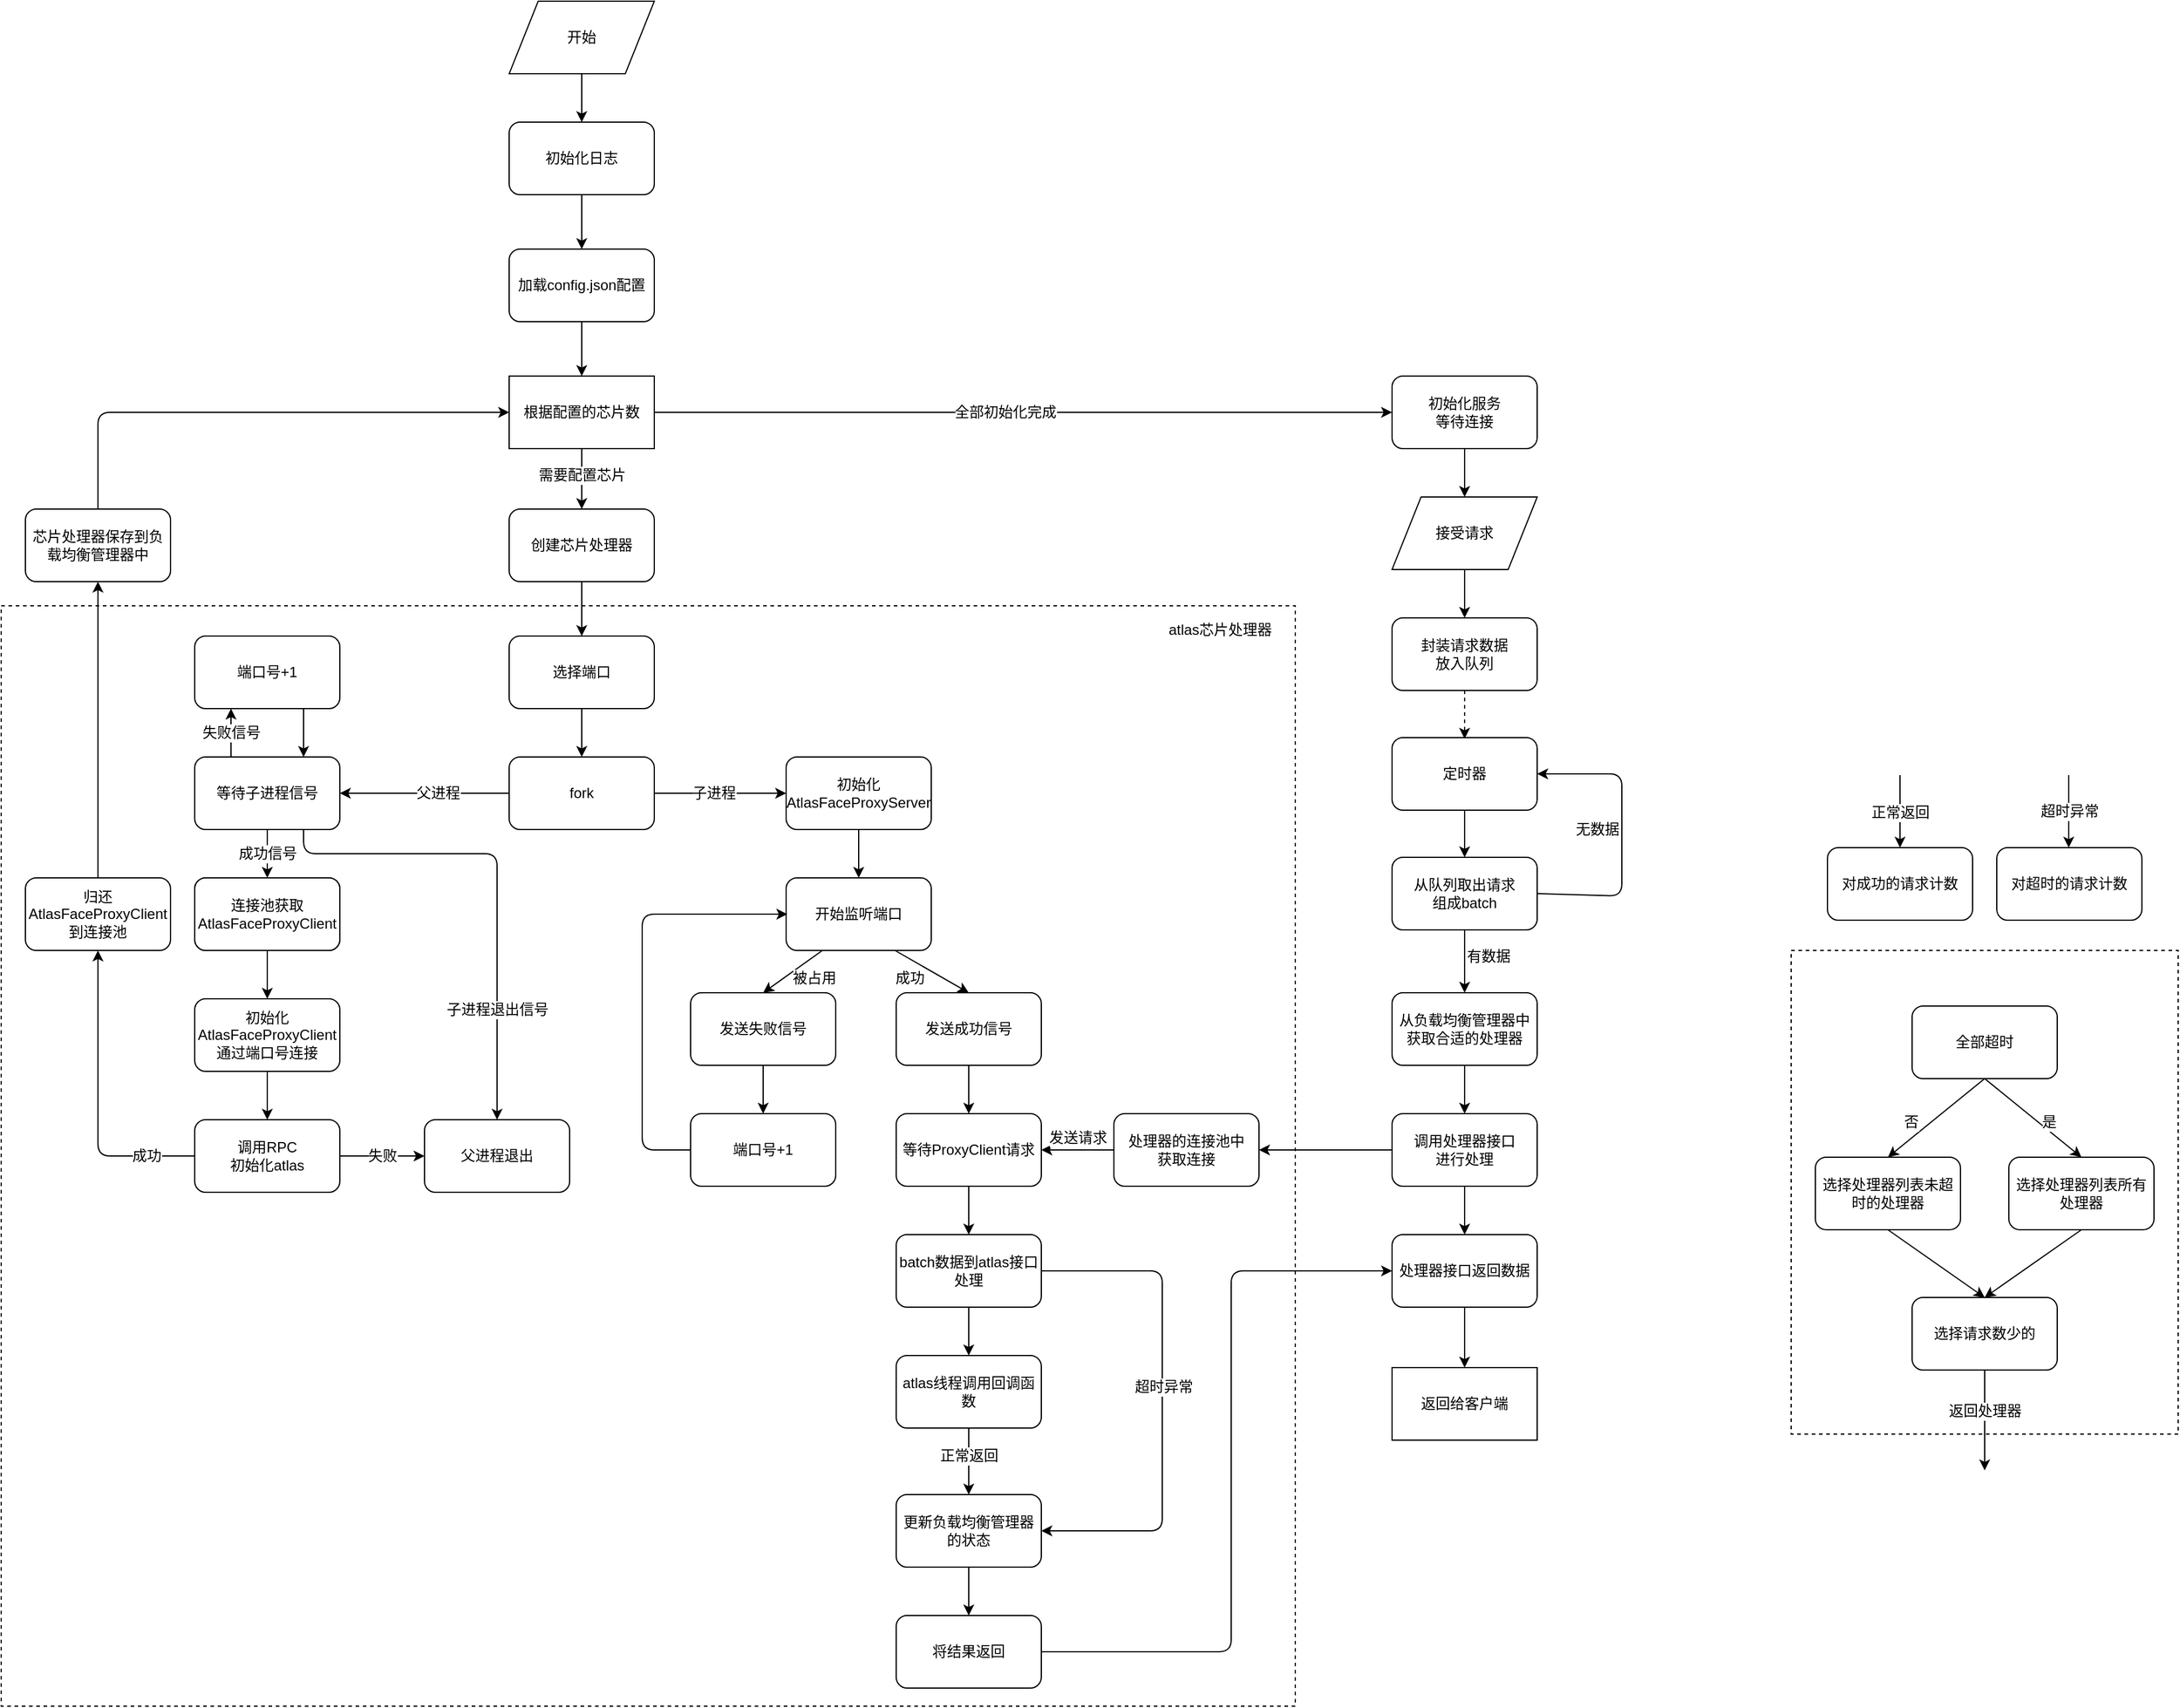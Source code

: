 <mxfile version="12.2.3" type="github" pages="1">
  <diagram id="QmE9LT3bl2_Xa9Ef4wVj" name="第 1 页">
    <mxGraphModel dx="1408" dy="3065" grid="1" gridSize="10" guides="1" tooltips="1" connect="1" arrows="1" fold="1" page="1" pageScale="1" pageWidth="1327" pageHeight="1169" math="0" shadow="0">
      <root>
        <mxCell id="0"/>
        <mxCell id="1" parent="0"/>
        <mxCell id="e0Hb0du3VfullZevtZFt-136" value="" style="rounded=0;whiteSpace=wrap;html=1;dashed=1;" vertex="1" parent="1">
          <mxGeometry x="50" y="-1800" width="1070" height="910" as="geometry"/>
        </mxCell>
        <mxCell id="e0Hb0du3VfullZevtZFt-53" value="" style="group" vertex="1" connectable="0" parent="1">
          <mxGeometry x="1530" y="-1495" width="320" height="410" as="geometry"/>
        </mxCell>
        <mxCell id="e0Hb0du3VfullZevtZFt-51" value="" style="rounded=0;whiteSpace=wrap;html=1;dashed=1;" vertex="1" parent="e0Hb0du3VfullZevtZFt-53">
          <mxGeometry y="-20" width="320" height="400" as="geometry"/>
        </mxCell>
        <mxCell id="e0Hb0du3VfullZevtZFt-26" value="选择请求数少的" style="rounded=1;whiteSpace=wrap;html=1;" vertex="1" parent="e0Hb0du3VfullZevtZFt-53">
          <mxGeometry x="100" y="267" width="120" height="60" as="geometry"/>
        </mxCell>
        <mxCell id="e0Hb0du3VfullZevtZFt-27" value="" style="endArrow=classic;html=1;entryX=0.5;entryY=0;entryDx=0;entryDy=0;exitX=0.5;exitY=1;exitDx=0;exitDy=0;" edge="1" parent="e0Hb0du3VfullZevtZFt-53" source="e0Hb0du3VfullZevtZFt-34" target="e0Hb0du3VfullZevtZFt-26">
          <mxGeometry width="50" height="50" relative="1" as="geometry">
            <mxPoint x="90" y="224.5" as="sourcePoint"/>
            <mxPoint x="90" y="244.5" as="targetPoint"/>
          </mxGeometry>
        </mxCell>
        <mxCell id="e0Hb0du3VfullZevtZFt-34" value="选择处理器列表未超时的处理器" style="rounded=1;whiteSpace=wrap;html=1;" vertex="1" parent="e0Hb0du3VfullZevtZFt-53">
          <mxGeometry x="20" y="151" width="120" height="60" as="geometry"/>
        </mxCell>
        <mxCell id="e0Hb0du3VfullZevtZFt-35" value="" style="endArrow=classic;html=1;entryX=0.5;entryY=0;entryDx=0;entryDy=0;exitX=0.5;exitY=1;exitDx=0;exitDy=0;" edge="1" parent="e0Hb0du3VfullZevtZFt-53" source="e0Hb0du3VfullZevtZFt-42" target="e0Hb0du3VfullZevtZFt-34">
          <mxGeometry width="50" height="50" relative="1" as="geometry">
            <mxPoint x="160" y="95" as="sourcePoint"/>
            <mxPoint x="160" y="77" as="targetPoint"/>
          </mxGeometry>
        </mxCell>
        <mxCell id="e0Hb0du3VfullZevtZFt-37" value="否" style="text;html=1;resizable=0;points=[];align=center;verticalAlign=middle;labelBackgroundColor=#ffffff;" vertex="1" connectable="0" parent="e0Hb0du3VfullZevtZFt-35">
          <mxGeometry x="0.488" y="4" relative="1" as="geometry">
            <mxPoint x="-4" y="-15.5" as="offset"/>
          </mxGeometry>
        </mxCell>
        <mxCell id="e0Hb0du3VfullZevtZFt-40" value="&lt;span style=&quot;white-space: normal&quot;&gt;选择处理器列表所有处理器&lt;/span&gt;" style="rounded=1;whiteSpace=wrap;html=1;" vertex="1" parent="e0Hb0du3VfullZevtZFt-53">
          <mxGeometry x="180" y="151" width="120" height="60" as="geometry"/>
        </mxCell>
        <mxCell id="e0Hb0du3VfullZevtZFt-41" value="" style="endArrow=classic;html=1;exitX=0.5;exitY=1;exitDx=0;exitDy=0;entryX=0.5;entryY=0;entryDx=0;entryDy=0;" edge="1" parent="e0Hb0du3VfullZevtZFt-53" source="e0Hb0du3VfullZevtZFt-40" target="e0Hb0du3VfullZevtZFt-26">
          <mxGeometry width="50" height="50" relative="1" as="geometry">
            <mxPoint x="240" y="297" as="sourcePoint"/>
            <mxPoint x="230" y="247" as="targetPoint"/>
          </mxGeometry>
        </mxCell>
        <mxCell id="e0Hb0du3VfullZevtZFt-42" value="&lt;span style=&quot;white-space: normal&quot;&gt;全部超时&lt;/span&gt;" style="rounded=1;whiteSpace=wrap;html=1;" vertex="1" parent="e0Hb0du3VfullZevtZFt-53">
          <mxGeometry x="100" y="26" width="120" height="60" as="geometry"/>
        </mxCell>
        <mxCell id="e0Hb0du3VfullZevtZFt-38" value="" style="endArrow=classic;html=1;exitX=0.5;exitY=1;exitDx=0;exitDy=0;entryX=0.5;entryY=0;entryDx=0;entryDy=0;" edge="1" parent="e0Hb0du3VfullZevtZFt-53" source="e0Hb0du3VfullZevtZFt-42" target="e0Hb0du3VfullZevtZFt-40">
          <mxGeometry width="50" height="50" relative="1" as="geometry">
            <mxPoint x="160" y="95" as="sourcePoint"/>
            <mxPoint x="230" y="137" as="targetPoint"/>
          </mxGeometry>
        </mxCell>
        <mxCell id="e0Hb0du3VfullZevtZFt-39" value="是" style="text;html=1;resizable=0;points=[];align=center;verticalAlign=middle;labelBackgroundColor=#ffffff;" vertex="1" connectable="0" parent="e0Hb0du3VfullZevtZFt-38">
          <mxGeometry x="0.37" y="3" relative="1" as="geometry">
            <mxPoint x="-3.5" y="-6" as="offset"/>
          </mxGeometry>
        </mxCell>
        <mxCell id="e0Hb0du3VfullZevtZFt-43" value="" style="endArrow=classic;html=1;exitX=0.5;exitY=1;exitDx=0;exitDy=0;" edge="1" parent="e0Hb0du3VfullZevtZFt-53" source="e0Hb0du3VfullZevtZFt-26">
          <mxGeometry width="50" height="50" relative="1" as="geometry">
            <mxPoint x="160" y="407" as="sourcePoint"/>
            <mxPoint x="160" y="410" as="targetPoint"/>
          </mxGeometry>
        </mxCell>
        <mxCell id="e0Hb0du3VfullZevtZFt-44" value="返回处理器" style="text;html=1;resizable=0;points=[];align=center;verticalAlign=middle;labelBackgroundColor=#ffffff;" vertex="1" connectable="0" parent="e0Hb0du3VfullZevtZFt-43">
          <mxGeometry x="-0.4" y="-1" relative="1" as="geometry">
            <mxPoint x="1" y="9" as="offset"/>
          </mxGeometry>
        </mxCell>
        <mxCell id="e0Hb0du3VfullZevtZFt-54" value="" style="group" vertex="1" connectable="0" parent="1">
          <mxGeometry x="1560" y="-1660" width="260" height="120" as="geometry"/>
        </mxCell>
        <mxCell id="e0Hb0du3VfullZevtZFt-16" value="对成功的请求计数" style="rounded=1;whiteSpace=wrap;html=1;" vertex="1" parent="e0Hb0du3VfullZevtZFt-54">
          <mxGeometry y="60" width="120" height="60" as="geometry"/>
        </mxCell>
        <mxCell id="e0Hb0du3VfullZevtZFt-21" value="" style="endArrow=classic;html=1;entryX=0.5;entryY=0;entryDx=0;entryDy=0;" edge="1" parent="e0Hb0du3VfullZevtZFt-54" target="e0Hb0du3VfullZevtZFt-16">
          <mxGeometry width="50" height="50" relative="1" as="geometry">
            <mxPoint x="60" as="sourcePoint"/>
            <mxPoint x="50" y="-90" as="targetPoint"/>
          </mxGeometry>
        </mxCell>
        <mxCell id="e0Hb0du3VfullZevtZFt-22" value="正常返回" style="text;html=1;resizable=0;points=[];align=center;verticalAlign=middle;labelBackgroundColor=#ffffff;" vertex="1" connectable="0" parent="e0Hb0du3VfullZevtZFt-21">
          <mxGeometry x="0.38" relative="1" as="geometry">
            <mxPoint y="-11" as="offset"/>
          </mxGeometry>
        </mxCell>
        <mxCell id="e0Hb0du3VfullZevtZFt-23" value="" style="endArrow=classic;html=1;" edge="1" parent="e0Hb0du3VfullZevtZFt-54">
          <mxGeometry width="50" height="50" relative="1" as="geometry">
            <mxPoint x="199.5" as="sourcePoint"/>
            <mxPoint x="199.5" y="60" as="targetPoint"/>
          </mxGeometry>
        </mxCell>
        <mxCell id="e0Hb0du3VfullZevtZFt-24" value="超时异常" style="text;html=1;resizable=0;points=[];align=center;verticalAlign=middle;labelBackgroundColor=#ffffff;" vertex="1" connectable="0" parent="e0Hb0du3VfullZevtZFt-23">
          <mxGeometry x="-0.333" relative="1" as="geometry">
            <mxPoint y="10" as="offset"/>
          </mxGeometry>
        </mxCell>
        <mxCell id="e0Hb0du3VfullZevtZFt-25" value="对超时的请求计数" style="rounded=1;whiteSpace=wrap;html=1;" vertex="1" parent="e0Hb0du3VfullZevtZFt-54">
          <mxGeometry x="140" y="60" width="120" height="60" as="geometry"/>
        </mxCell>
        <mxCell id="e0Hb0du3VfullZevtZFt-56" value="根据配置的芯片数" style="rounded=0;whiteSpace=wrap;html=1;" vertex="1" parent="1">
          <mxGeometry x="470" y="-1990" width="120" height="60" as="geometry"/>
        </mxCell>
        <mxCell id="e0Hb0du3VfullZevtZFt-57" value="&lt;span style=&quot;white-space: normal&quot;&gt;fork&lt;/span&gt;" style="rounded=1;whiteSpace=wrap;html=1;" vertex="1" parent="1">
          <mxGeometry x="470" y="-1675" width="120" height="60" as="geometry"/>
        </mxCell>
        <mxCell id="e0Hb0du3VfullZevtZFt-58" value="" style="endArrow=classic;html=1;entryX=0.5;entryY=0;entryDx=0;entryDy=0;exitX=0.5;exitY=1;exitDx=0;exitDy=0;" edge="1" parent="1" source="e0Hb0du3VfullZevtZFt-63" target="e0Hb0du3VfullZevtZFt-57">
          <mxGeometry width="50" height="50" relative="1" as="geometry">
            <mxPoint x="530" y="-1725" as="sourcePoint"/>
            <mxPoint x="560" y="-1565" as="targetPoint"/>
          </mxGeometry>
        </mxCell>
        <mxCell id="e0Hb0du3VfullZevtZFt-60" value="&lt;span style=&quot;white-space: normal&quot;&gt;初始化&lt;/span&gt;&lt;br style=&quot;white-space: normal&quot;&gt;&lt;span style=&quot;white-space: normal&quot;&gt;AtlasFaceProxyServer&lt;/span&gt;" style="rounded=1;whiteSpace=wrap;html=1;" vertex="1" parent="1">
          <mxGeometry x="699" y="-1675" width="120" height="60" as="geometry"/>
        </mxCell>
        <mxCell id="e0Hb0du3VfullZevtZFt-62" value="" style="endArrow=classic;html=1;exitX=1;exitY=0.5;exitDx=0;exitDy=0;entryX=0;entryY=0.5;entryDx=0;entryDy=0;" edge="1" parent="1" source="e0Hb0du3VfullZevtZFt-57" target="e0Hb0du3VfullZevtZFt-60">
          <mxGeometry width="50" height="50" relative="1" as="geometry">
            <mxPoint x="610" y="-1535" as="sourcePoint"/>
            <mxPoint x="530" y="-1575" as="targetPoint"/>
          </mxGeometry>
        </mxCell>
        <mxCell id="e0Hb0du3VfullZevtZFt-87" value="子进程" style="text;html=1;resizable=0;points=[];align=center;verticalAlign=middle;labelBackgroundColor=#ffffff;" vertex="1" connectable="0" parent="e0Hb0du3VfullZevtZFt-62">
          <mxGeometry x="0.15" y="-1" relative="1" as="geometry">
            <mxPoint x="-14" y="-1" as="offset"/>
          </mxGeometry>
        </mxCell>
        <mxCell id="e0Hb0du3VfullZevtZFt-63" value="选择端口" style="rounded=1;whiteSpace=wrap;html=1;" vertex="1" parent="1">
          <mxGeometry x="470" y="-1775" width="120" height="60" as="geometry"/>
        </mxCell>
        <mxCell id="e0Hb0du3VfullZevtZFt-66" value="开始监听端口" style="rounded=1;whiteSpace=wrap;html=1;" vertex="1" parent="1">
          <mxGeometry x="699" y="-1575" width="120" height="60" as="geometry"/>
        </mxCell>
        <mxCell id="e0Hb0du3VfullZevtZFt-67" value="" style="endArrow=classic;html=1;exitX=0.5;exitY=1;exitDx=0;exitDy=0;entryX=0.5;entryY=0;entryDx=0;entryDy=0;" edge="1" parent="1" source="e0Hb0du3VfullZevtZFt-60" target="e0Hb0du3VfullZevtZFt-66">
          <mxGeometry width="50" height="50" relative="1" as="geometry">
            <mxPoint x="876" y="-1565" as="sourcePoint"/>
            <mxPoint x="926" y="-1615" as="targetPoint"/>
          </mxGeometry>
        </mxCell>
        <mxCell id="e0Hb0du3VfullZevtZFt-68" value="发送成功信号" style="rounded=1;whiteSpace=wrap;html=1;" vertex="1" parent="1">
          <mxGeometry x="790" y="-1480" width="120" height="60" as="geometry"/>
        </mxCell>
        <mxCell id="e0Hb0du3VfullZevtZFt-69" value="发送失败信号&lt;br&gt;" style="rounded=1;whiteSpace=wrap;html=1;" vertex="1" parent="1">
          <mxGeometry x="620" y="-1480" width="120" height="60" as="geometry"/>
        </mxCell>
        <mxCell id="e0Hb0du3VfullZevtZFt-72" value="" style="endArrow=classic;html=1;exitX=0.25;exitY=1;exitDx=0;exitDy=0;entryX=0.5;entryY=0;entryDx=0;entryDy=0;" edge="1" parent="1" source="e0Hb0du3VfullZevtZFt-66" target="e0Hb0du3VfullZevtZFt-69">
          <mxGeometry width="50" height="50" relative="1" as="geometry">
            <mxPoint x="856" y="-1485" as="sourcePoint"/>
            <mxPoint x="906" y="-1535" as="targetPoint"/>
          </mxGeometry>
        </mxCell>
        <mxCell id="e0Hb0du3VfullZevtZFt-116" value="被占用" style="text;html=1;resizable=0;points=[];align=center;verticalAlign=middle;labelBackgroundColor=#ffffff;" vertex="1" connectable="0" parent="e0Hb0du3VfullZevtZFt-72">
          <mxGeometry x="-0.44" y="1" relative="1" as="geometry">
            <mxPoint x="6" y="12" as="offset"/>
          </mxGeometry>
        </mxCell>
        <mxCell id="e0Hb0du3VfullZevtZFt-77" value="" style="endArrow=classic;html=1;exitX=0.5;exitY=1;exitDx=0;exitDy=0;entryX=0.5;entryY=0;entryDx=0;entryDy=0;" edge="1" parent="1" source="e0Hb0du3VfullZevtZFt-56" target="e0Hb0du3VfullZevtZFt-140">
          <mxGeometry width="50" height="50" relative="1" as="geometry">
            <mxPoint x="637" y="-1860" as="sourcePoint"/>
            <mxPoint x="687" y="-1910" as="targetPoint"/>
          </mxGeometry>
        </mxCell>
        <mxCell id="e0Hb0du3VfullZevtZFt-101" value="需要配置芯片" style="text;html=1;resizable=0;points=[];align=center;verticalAlign=middle;labelBackgroundColor=#ffffff;" vertex="1" connectable="0" parent="e0Hb0du3VfullZevtZFt-77">
          <mxGeometry x="-0.375" y="1" relative="1" as="geometry">
            <mxPoint x="-1" y="6.5" as="offset"/>
          </mxGeometry>
        </mxCell>
        <mxCell id="e0Hb0du3VfullZevtZFt-78" value="开始" style="shape=parallelogram;perimeter=parallelogramPerimeter;whiteSpace=wrap;html=1;" vertex="1" parent="1">
          <mxGeometry x="470" y="-2300" width="120" height="60" as="geometry"/>
        </mxCell>
        <mxCell id="e0Hb0du3VfullZevtZFt-79" value="加载config.json配置" style="rounded=1;whiteSpace=wrap;html=1;" vertex="1" parent="1">
          <mxGeometry x="470" y="-2095" width="120" height="60" as="geometry"/>
        </mxCell>
        <mxCell id="e0Hb0du3VfullZevtZFt-80" value="初始化日志" style="rounded=1;whiteSpace=wrap;html=1;" vertex="1" parent="1">
          <mxGeometry x="470" y="-2200" width="120" height="60" as="geometry"/>
        </mxCell>
        <mxCell id="e0Hb0du3VfullZevtZFt-82" value="" style="endArrow=classic;html=1;exitX=0.5;exitY=1;exitDx=0;exitDy=0;entryX=0.5;entryY=0;entryDx=0;entryDy=0;" edge="1" parent="1" source="e0Hb0du3VfullZevtZFt-78" target="e0Hb0du3VfullZevtZFt-80">
          <mxGeometry width="50" height="50" relative="1" as="geometry">
            <mxPoint x="610" y="-2180" as="sourcePoint"/>
            <mxPoint x="660" y="-2230" as="targetPoint"/>
          </mxGeometry>
        </mxCell>
        <mxCell id="e0Hb0du3VfullZevtZFt-83" value="" style="endArrow=classic;html=1;exitX=0.5;exitY=1;exitDx=0;exitDy=0;entryX=0.5;entryY=0;entryDx=0;entryDy=0;" edge="1" parent="1" source="e0Hb0du3VfullZevtZFt-80" target="e0Hb0du3VfullZevtZFt-79">
          <mxGeometry width="50" height="50" relative="1" as="geometry">
            <mxPoint x="680" y="-2080" as="sourcePoint"/>
            <mxPoint x="530" y="-2090" as="targetPoint"/>
          </mxGeometry>
        </mxCell>
        <mxCell id="e0Hb0du3VfullZevtZFt-84" value="" style="endArrow=classic;html=1;exitX=0.5;exitY=1;exitDx=0;exitDy=0;entryX=0.5;entryY=0;entryDx=0;entryDy=0;" edge="1" parent="1" source="e0Hb0du3VfullZevtZFt-79" target="e0Hb0du3VfullZevtZFt-56">
          <mxGeometry width="50" height="50" relative="1" as="geometry">
            <mxPoint x="600" y="-1970" as="sourcePoint"/>
            <mxPoint x="660" y="-2010" as="targetPoint"/>
          </mxGeometry>
        </mxCell>
        <mxCell id="e0Hb0du3VfullZevtZFt-88" value="等待子进程信号" style="rounded=1;whiteSpace=wrap;html=1;" vertex="1" parent="1">
          <mxGeometry x="210" y="-1675" width="120" height="60" as="geometry"/>
        </mxCell>
        <mxCell id="e0Hb0du3VfullZevtZFt-89" value="" style="endArrow=classic;html=1;exitX=0;exitY=0.5;exitDx=0;exitDy=0;entryX=1;entryY=0.5;entryDx=0;entryDy=0;" edge="1" parent="1" source="e0Hb0du3VfullZevtZFt-57" target="e0Hb0du3VfullZevtZFt-88">
          <mxGeometry width="50" height="50" relative="1" as="geometry">
            <mxPoint x="410" y="-1555" as="sourcePoint"/>
            <mxPoint x="460" y="-1605" as="targetPoint"/>
          </mxGeometry>
        </mxCell>
        <mxCell id="e0Hb0du3VfullZevtZFt-90" value="父进程" style="text;html=1;resizable=0;points=[];align=center;verticalAlign=middle;labelBackgroundColor=#ffffff;" vertex="1" connectable="0" parent="e0Hb0du3VfullZevtZFt-89">
          <mxGeometry x="-0.364" y="1" relative="1" as="geometry">
            <mxPoint x="-15" y="-1" as="offset"/>
          </mxGeometry>
        </mxCell>
        <mxCell id="e0Hb0du3VfullZevtZFt-91" value="" style="endArrow=classic;html=1;exitX=0.5;exitY=1;exitDx=0;exitDy=0;entryX=0.5;entryY=0;entryDx=0;entryDy=0;" edge="1" parent="1" source="e0Hb0du3VfullZevtZFt-122" target="e0Hb0du3VfullZevtZFt-93">
          <mxGeometry width="50" height="50" relative="1" as="geometry">
            <mxPoint x="233" y="-1570" as="sourcePoint"/>
            <mxPoint x="210" y="-1565" as="targetPoint"/>
          </mxGeometry>
        </mxCell>
        <mxCell id="e0Hb0du3VfullZevtZFt-93" value="初始化&lt;br&gt;AtlasFaceProxyClient&lt;br&gt;通过端口号连接" style="rounded=1;whiteSpace=wrap;html=1;" vertex="1" parent="1">
          <mxGeometry x="210" y="-1475" width="120" height="60" as="geometry"/>
        </mxCell>
        <mxCell id="e0Hb0du3VfullZevtZFt-94" value="" style="endArrow=classic;html=1;exitX=0.5;exitY=1;exitDx=0;exitDy=0;entryX=0.5;entryY=0;entryDx=0;entryDy=0;" edge="1" parent="1" source="e0Hb0du3VfullZevtZFt-93" target="e0Hb0du3VfullZevtZFt-95">
          <mxGeometry width="50" height="50" relative="1" as="geometry">
            <mxPoint x="270" y="-1335" as="sourcePoint"/>
            <mxPoint x="270" y="-1375" as="targetPoint"/>
          </mxGeometry>
        </mxCell>
        <mxCell id="e0Hb0du3VfullZevtZFt-95" value="调用RPC&lt;br&gt;初始化atlas" style="rounded=1;whiteSpace=wrap;html=1;" vertex="1" parent="1">
          <mxGeometry x="210" y="-1375" width="120" height="60" as="geometry"/>
        </mxCell>
        <mxCell id="e0Hb0du3VfullZevtZFt-98" value="" style="endArrow=classic;html=1;exitX=0.5;exitY=0;exitDx=0;exitDy=0;entryX=0.5;entryY=1;entryDx=0;entryDy=0;" edge="1" parent="1" source="e0Hb0du3VfullZevtZFt-130" target="e0Hb0du3VfullZevtZFt-142">
          <mxGeometry width="50" height="50" relative="1" as="geometry">
            <mxPoint x="60" y="-1540" as="sourcePoint"/>
            <mxPoint x="120" y="-2020" as="targetPoint"/>
            <Array as="points"/>
          </mxGeometry>
        </mxCell>
        <mxCell id="e0Hb0du3VfullZevtZFt-102" value="" style="endArrow=classic;html=1;exitX=1;exitY=0.5;exitDx=0;exitDy=0;entryX=0;entryY=0.5;entryDx=0;entryDy=0;" edge="1" parent="1" source="e0Hb0du3VfullZevtZFt-56" target="e0Hb0du3VfullZevtZFt-133">
          <mxGeometry width="50" height="50" relative="1" as="geometry">
            <mxPoint x="660" y="-1940" as="sourcePoint"/>
            <mxPoint x="1060" y="-1960" as="targetPoint"/>
          </mxGeometry>
        </mxCell>
        <mxCell id="e0Hb0du3VfullZevtZFt-104" value="全部初始化完成" style="text;html=1;resizable=0;points=[];align=center;verticalAlign=middle;labelBackgroundColor=#ffffff;" vertex="1" connectable="0" parent="e0Hb0du3VfullZevtZFt-102">
          <mxGeometry x="-0.325" y="1" relative="1" as="geometry">
            <mxPoint x="84" y="1" as="offset"/>
          </mxGeometry>
        </mxCell>
        <mxCell id="e0Hb0du3VfullZevtZFt-106" value="端口号+1" style="rounded=1;whiteSpace=wrap;html=1;" vertex="1" parent="1">
          <mxGeometry x="210" y="-1775" width="120" height="60" as="geometry"/>
        </mxCell>
        <mxCell id="e0Hb0du3VfullZevtZFt-107" value="" style="endArrow=classic;html=1;exitX=0.25;exitY=0;exitDx=0;exitDy=0;entryX=0.25;entryY=1;entryDx=0;entryDy=0;" edge="1" parent="1" source="e0Hb0du3VfullZevtZFt-88" target="e0Hb0du3VfullZevtZFt-106">
          <mxGeometry width="50" height="50" relative="1" as="geometry">
            <mxPoint x="350" y="-1715" as="sourcePoint"/>
            <mxPoint x="400" y="-1765" as="targetPoint"/>
          </mxGeometry>
        </mxCell>
        <mxCell id="e0Hb0du3VfullZevtZFt-108" value="失败信号" style="text;html=1;resizable=0;points=[];align=center;verticalAlign=middle;labelBackgroundColor=#ffffff;" vertex="1" connectable="0" parent="e0Hb0du3VfullZevtZFt-107">
          <mxGeometry x="-0.34" relative="1" as="geometry">
            <mxPoint y="-7" as="offset"/>
          </mxGeometry>
        </mxCell>
        <mxCell id="e0Hb0du3VfullZevtZFt-110" value="" style="endArrow=classic;html=1;exitX=0.75;exitY=1;exitDx=0;exitDy=0;entryX=0.75;entryY=0;entryDx=0;entryDy=0;" edge="1" parent="1" source="e0Hb0du3VfullZevtZFt-106" target="e0Hb0du3VfullZevtZFt-88">
          <mxGeometry width="50" height="50" relative="1" as="geometry">
            <mxPoint x="360" y="-1675" as="sourcePoint"/>
            <mxPoint x="410" y="-1725" as="targetPoint"/>
          </mxGeometry>
        </mxCell>
        <mxCell id="e0Hb0du3VfullZevtZFt-111" value="" style="endArrow=classic;html=1;exitX=0.75;exitY=1;exitDx=0;exitDy=0;entryX=0.5;entryY=0;entryDx=0;entryDy=0;" edge="1" parent="1" source="e0Hb0du3VfullZevtZFt-88" target="e0Hb0du3VfullZevtZFt-113">
          <mxGeometry width="50" height="50" relative="1" as="geometry">
            <mxPoint x="310" y="-1595" as="sourcePoint"/>
            <mxPoint x="380" y="-1515" as="targetPoint"/>
            <Array as="points">
              <mxPoint x="300" y="-1595"/>
              <mxPoint x="460" y="-1595"/>
            </Array>
          </mxGeometry>
        </mxCell>
        <mxCell id="e0Hb0du3VfullZevtZFt-112" value="子进程退出信号" style="text;html=1;resizable=0;points=[];align=center;verticalAlign=middle;labelBackgroundColor=#ffffff;" vertex="1" connectable="0" parent="e0Hb0du3VfullZevtZFt-111">
          <mxGeometry x="0.378" y="1" relative="1" as="geometry">
            <mxPoint x="-1" y="33" as="offset"/>
          </mxGeometry>
        </mxCell>
        <mxCell id="e0Hb0du3VfullZevtZFt-113" value="父进程退出" style="rounded=1;whiteSpace=wrap;html=1;" vertex="1" parent="1">
          <mxGeometry x="400" y="-1375" width="120" height="60" as="geometry"/>
        </mxCell>
        <mxCell id="e0Hb0du3VfullZevtZFt-114" value="" style="endArrow=classic;html=1;exitX=1;exitY=0.5;exitDx=0;exitDy=0;entryX=0;entryY=0.5;entryDx=0;entryDy=0;" edge="1" parent="1" source="e0Hb0du3VfullZevtZFt-95" target="e0Hb0du3VfullZevtZFt-113">
          <mxGeometry width="50" height="50" relative="1" as="geometry">
            <mxPoint x="350" y="-1235" as="sourcePoint"/>
            <mxPoint x="400" y="-1285" as="targetPoint"/>
          </mxGeometry>
        </mxCell>
        <mxCell id="e0Hb0du3VfullZevtZFt-115" value="失败" style="text;html=1;resizable=0;points=[];align=center;verticalAlign=middle;labelBackgroundColor=#ffffff;" vertex="1" connectable="0" parent="e0Hb0du3VfullZevtZFt-114">
          <mxGeometry x="0.286" y="1" relative="1" as="geometry">
            <mxPoint x="-10" y="1" as="offset"/>
          </mxGeometry>
        </mxCell>
        <mxCell id="e0Hb0du3VfullZevtZFt-117" value="" style="endArrow=classic;html=1;exitX=0.5;exitY=1;exitDx=0;exitDy=0;entryX=0.5;entryY=0;entryDx=0;entryDy=0;" edge="1" parent="1" source="e0Hb0du3VfullZevtZFt-69" target="e0Hb0du3VfullZevtZFt-118">
          <mxGeometry width="50" height="50" relative="1" as="geometry">
            <mxPoint x="796" y="-1325" as="sourcePoint"/>
            <mxPoint x="826" y="-1365" as="targetPoint"/>
          </mxGeometry>
        </mxCell>
        <mxCell id="e0Hb0du3VfullZevtZFt-118" value="端口号+1" style="rounded=1;whiteSpace=wrap;html=1;" vertex="1" parent="1">
          <mxGeometry x="620" y="-1380" width="120" height="60" as="geometry"/>
        </mxCell>
        <mxCell id="e0Hb0du3VfullZevtZFt-121" value="" style="endArrow=classic;html=1;exitX=0;exitY=0.5;exitDx=0;exitDy=0;" edge="1" parent="1" source="e0Hb0du3VfullZevtZFt-118">
          <mxGeometry width="50" height="50" relative="1" as="geometry">
            <mxPoint x="946" y="-1305" as="sourcePoint"/>
            <mxPoint x="700" y="-1545" as="targetPoint"/>
            <Array as="points">
              <mxPoint x="580" y="-1350"/>
              <mxPoint x="580" y="-1545"/>
            </Array>
          </mxGeometry>
        </mxCell>
        <mxCell id="e0Hb0du3VfullZevtZFt-122" value="AtlasFaceProxyClient连接池&lt;br&gt;" style="rounded=1;whiteSpace=wrap;html=1;" vertex="1" parent="1">
          <mxGeometry x="210" y="-1575" width="120" height="60" as="geometry"/>
        </mxCell>
        <mxCell id="e0Hb0du3VfullZevtZFt-123" value="" style="endArrow=classic;html=1;exitX=0.5;exitY=1;exitDx=0;exitDy=0;entryX=0.5;entryY=0;entryDx=0;entryDy=0;" edge="1" parent="1" source="e0Hb0du3VfullZevtZFt-88" target="e0Hb0du3VfullZevtZFt-122">
          <mxGeometry width="50" height="50" relative="1" as="geometry">
            <mxPoint x="270" y="-1615" as="sourcePoint"/>
            <mxPoint x="270" y="-1475" as="targetPoint"/>
          </mxGeometry>
        </mxCell>
        <mxCell id="e0Hb0du3VfullZevtZFt-124" value="成功信号" style="text;html=1;resizable=0;points=[];align=center;verticalAlign=middle;labelBackgroundColor=#ffffff;" vertex="1" connectable="0" parent="e0Hb0du3VfullZevtZFt-123">
          <mxGeometry x="-0.461" y="-1" relative="1" as="geometry">
            <mxPoint x="1" y="9" as="offset"/>
          </mxGeometry>
        </mxCell>
        <mxCell id="e0Hb0du3VfullZevtZFt-126" value="连接池获取&lt;br&gt;AtlasFaceProxyClient" style="rounded=1;whiteSpace=wrap;html=1;" vertex="1" parent="1">
          <mxGeometry x="210" y="-1575" width="120" height="60" as="geometry"/>
        </mxCell>
        <mxCell id="e0Hb0du3VfullZevtZFt-130" value="归还AtlasFaceProxyClient到连接池" style="rounded=1;whiteSpace=wrap;html=1;" vertex="1" parent="1">
          <mxGeometry x="70" y="-1575" width="120" height="60" as="geometry"/>
        </mxCell>
        <mxCell id="e0Hb0du3VfullZevtZFt-131" value="" style="endArrow=classic;html=1;exitX=0;exitY=0.5;exitDx=0;exitDy=0;entryX=0.5;entryY=1;entryDx=0;entryDy=0;" edge="1" parent="1" source="e0Hb0du3VfullZevtZFt-95" target="e0Hb0du3VfullZevtZFt-130">
          <mxGeometry width="50" height="50" relative="1" as="geometry">
            <mxPoint x="210" y="-1345" as="sourcePoint"/>
            <mxPoint x="110" y="-1325" as="targetPoint"/>
            <Array as="points">
              <mxPoint x="130" y="-1345"/>
            </Array>
          </mxGeometry>
        </mxCell>
        <mxCell id="e0Hb0du3VfullZevtZFt-132" value="成功" style="text;html=1;resizable=0;points=[];align=center;verticalAlign=middle;labelBackgroundColor=#ffffff;" vertex="1" connectable="0" parent="e0Hb0du3VfullZevtZFt-131">
          <mxGeometry x="-0.561" y="-1" relative="1" as="geometry">
            <mxPoint x="15" y="1" as="offset"/>
          </mxGeometry>
        </mxCell>
        <mxCell id="e0Hb0du3VfullZevtZFt-133" value="初始化服务&lt;br&gt;等待连接" style="rounded=1;whiteSpace=wrap;html=1;" vertex="1" parent="1">
          <mxGeometry x="1200" y="-1990" width="120" height="60" as="geometry"/>
        </mxCell>
        <mxCell id="e0Hb0du3VfullZevtZFt-134" value="" style="endArrow=classic;html=1;exitX=0.5;exitY=1;exitDx=0;exitDy=0;entryX=0.5;entryY=0;entryDx=0;entryDy=0;" edge="1" parent="1" source="e0Hb0du3VfullZevtZFt-133" target="oY_ch-bbe2DbD_rM6Vxi-3">
          <mxGeometry width="50" height="50" relative="1" as="geometry">
            <mxPoint x="1340" y="-1850" as="sourcePoint"/>
            <mxPoint x="1390" y="-1900" as="targetPoint"/>
          </mxGeometry>
        </mxCell>
        <mxCell id="oY_ch-bbe2DbD_rM6Vxi-1" value="封装请求数据&lt;br&gt;放入队列" style="rounded=1;whiteSpace=wrap;html=1;" parent="1" vertex="1">
          <mxGeometry x="1200" y="-1790" width="120" height="60" as="geometry"/>
        </mxCell>
        <mxCell id="oY_ch-bbe2DbD_rM6Vxi-3" value="接受请求" style="shape=parallelogram;perimeter=parallelogramPerimeter;whiteSpace=wrap;html=1;" parent="1" vertex="1">
          <mxGeometry x="1200" y="-1890" width="120" height="60" as="geometry"/>
        </mxCell>
        <mxCell id="oY_ch-bbe2DbD_rM6Vxi-5" value="从队列取出请求&lt;br&gt;组成batch" style="rounded=1;whiteSpace=wrap;html=1;" parent="1" vertex="1">
          <mxGeometry x="1200" y="-1592" width="120" height="60" as="geometry"/>
        </mxCell>
        <mxCell id="oY_ch-bbe2DbD_rM6Vxi-9" value="" style="endArrow=classic;html=1;exitX=0.5;exitY=1;exitDx=0;exitDy=0;entryX=0.5;entryY=0;entryDx=0;entryDy=0;" parent="1" source="oY_ch-bbe2DbD_rM6Vxi-3" target="oY_ch-bbe2DbD_rM6Vxi-1" edge="1">
          <mxGeometry width="50" height="50" relative="1" as="geometry">
            <mxPoint x="1390" y="-1780" as="sourcePoint"/>
            <mxPoint x="1440" y="-1830" as="targetPoint"/>
          </mxGeometry>
        </mxCell>
        <mxCell id="oY_ch-bbe2DbD_rM6Vxi-10" value="" style="endArrow=classic;html=1;exitX=0.5;exitY=1;exitDx=0;exitDy=0;entryX=0.5;entryY=0;entryDx=0;entryDy=0;" parent="1" source="oY_ch-bbe2DbD_rM6Vxi-5" target="oY_ch-bbe2DbD_rM6Vxi-12" edge="1">
          <mxGeometry width="50" height="50" relative="1" as="geometry">
            <mxPoint x="1250" y="-1482" as="sourcePoint"/>
            <mxPoint x="1170" y="-1490" as="targetPoint"/>
          </mxGeometry>
        </mxCell>
        <mxCell id="oY_ch-bbe2DbD_rM6Vxi-12" value="从负载均衡管理器中获取合适的处理器" style="rounded=1;whiteSpace=wrap;html=1;" parent="1" vertex="1">
          <mxGeometry x="1200" y="-1480" width="120" height="60" as="geometry"/>
        </mxCell>
        <mxCell id="oY_ch-bbe2DbD_rM6Vxi-14" value="" style="endArrow=classic;html=1;exitX=0.5;exitY=1;exitDx=0;exitDy=0;entryX=0.5;entryY=0;entryDx=0;entryDy=0;" parent="1" source="oY_ch-bbe2DbD_rM6Vxi-12" target="e0Hb0du3VfullZevtZFt-152" edge="1">
          <mxGeometry width="50" height="50" relative="1" as="geometry">
            <mxPoint x="1460" y="-1358" as="sourcePoint"/>
            <mxPoint x="1510" y="-1408" as="targetPoint"/>
          </mxGeometry>
        </mxCell>
        <mxCell id="aE2p1h7sIhhoh9OwQIMp-2" value="有数据" style="text;html=1;strokeColor=none;fillColor=none;align=center;verticalAlign=middle;whiteSpace=wrap;rounded=0;" parent="1" vertex="1">
          <mxGeometry x="1260" y="-1520" width="40" height="20" as="geometry"/>
        </mxCell>
        <mxCell id="aE2p1h7sIhhoh9OwQIMp-3" value="" style="endArrow=classic;html=1;entryX=1;entryY=0.5;entryDx=0;entryDy=0;exitX=1;exitY=0.5;exitDx=0;exitDy=0;" parent="1" source="oY_ch-bbe2DbD_rM6Vxi-5" target="aE2p1h7sIhhoh9OwQIMp-5" edge="1">
          <mxGeometry width="50" height="50" relative="1" as="geometry">
            <mxPoint x="1440" y="-1470" as="sourcePoint"/>
            <mxPoint x="1970" y="-450" as="targetPoint"/>
            <Array as="points">
              <mxPoint x="1390" y="-1560"/>
              <mxPoint x="1390" y="-1661"/>
            </Array>
          </mxGeometry>
        </mxCell>
        <mxCell id="aE2p1h7sIhhoh9OwQIMp-4" value="无数据" style="text;html=1;strokeColor=none;fillColor=none;align=center;verticalAlign=middle;whiteSpace=wrap;rounded=0;" parent="1" vertex="1">
          <mxGeometry x="1350" y="-1625" width="40" height="20" as="geometry"/>
        </mxCell>
        <mxCell id="aE2p1h7sIhhoh9OwQIMp-5" value="定时器" style="rounded=1;whiteSpace=wrap;html=1;" parent="1" vertex="1">
          <mxGeometry x="1200" y="-1691" width="120" height="60" as="geometry"/>
        </mxCell>
        <mxCell id="aE2p1h7sIhhoh9OwQIMp-7" value="" style="endArrow=classic;html=1;exitX=0.5;exitY=1;exitDx=0;exitDy=0;entryX=0.5;entryY=0;entryDx=0;entryDy=0;" parent="1" source="aE2p1h7sIhhoh9OwQIMp-5" target="oY_ch-bbe2DbD_rM6Vxi-5" edge="1">
          <mxGeometry width="50" height="50" relative="1" as="geometry">
            <mxPoint x="1200" y="-1240" as="sourcePoint"/>
            <mxPoint x="1260" y="-1590" as="targetPoint"/>
          </mxGeometry>
        </mxCell>
        <mxCell id="aE2p1h7sIhhoh9OwQIMp-8" value="" style="endArrow=classic;html=1;exitX=0.5;exitY=1;exitDx=0;exitDy=0;dashed=1;" parent="1" source="oY_ch-bbe2DbD_rM6Vxi-1" edge="1">
          <mxGeometry width="50" height="50" relative="1" as="geometry">
            <mxPoint x="1200" y="-1240" as="sourcePoint"/>
            <mxPoint x="1260" y="-1690" as="targetPoint"/>
          </mxGeometry>
        </mxCell>
        <mxCell id="e0Hb0du3VfullZevtZFt-3" value="batch数据到atlas接口处理" style="rounded=1;whiteSpace=wrap;html=1;" vertex="1" parent="1">
          <mxGeometry x="790" y="-1280" width="120" height="60" as="geometry"/>
        </mxCell>
        <mxCell id="e0Hb0du3VfullZevtZFt-4" value="" style="endArrow=classic;html=1;exitX=0.5;exitY=1;exitDx=0;exitDy=0;entryX=0.5;entryY=0;entryDx=0;entryDy=0;" edge="1" parent="1" source="e0Hb0du3VfullZevtZFt-139" target="e0Hb0du3VfullZevtZFt-3">
          <mxGeometry width="50" height="50" relative="1" as="geometry">
            <mxPoint x="850" y="-1200" as="sourcePoint"/>
            <mxPoint x="1140" y="-1210" as="targetPoint"/>
          </mxGeometry>
        </mxCell>
        <mxCell id="e0Hb0du3VfullZevtZFt-5" value="atlas线程调用回调函数" style="rounded=1;whiteSpace=wrap;html=1;" vertex="1" parent="1">
          <mxGeometry x="790" y="-1180" width="120" height="60" as="geometry"/>
        </mxCell>
        <mxCell id="e0Hb0du3VfullZevtZFt-6" value="" style="endArrow=classic;html=1;exitX=0.5;exitY=1;exitDx=0;exitDy=0;entryX=0.5;entryY=0;entryDx=0;entryDy=0;" edge="1" parent="1" source="e0Hb0du3VfullZevtZFt-3" target="e0Hb0du3VfullZevtZFt-5">
          <mxGeometry width="50" height="50" relative="1" as="geometry">
            <mxPoint x="740" y="-1040" as="sourcePoint"/>
            <mxPoint x="790" y="-1090" as="targetPoint"/>
          </mxGeometry>
        </mxCell>
        <mxCell id="e0Hb0du3VfullZevtZFt-7" value="" style="endArrow=classic;html=1;exitX=0.5;exitY=1;exitDx=0;exitDy=0;entryX=0.5;entryY=0;entryDx=0;entryDy=0;" edge="1" parent="1" source="e0Hb0du3VfullZevtZFt-5" target="e0Hb0du3VfullZevtZFt-48">
          <mxGeometry width="50" height="50" relative="1" as="geometry">
            <mxPoint x="860" y="-1020" as="sourcePoint"/>
            <mxPoint x="850" y="-1070" as="targetPoint"/>
          </mxGeometry>
        </mxCell>
        <mxCell id="e0Hb0du3VfullZevtZFt-49" value="正常返回" style="text;html=1;resizable=0;points=[];align=center;verticalAlign=middle;labelBackgroundColor=#ffffff;" vertex="1" connectable="0" parent="e0Hb0du3VfullZevtZFt-7">
          <mxGeometry x="0.414" y="1" relative="1" as="geometry">
            <mxPoint x="-1" y="-16" as="offset"/>
          </mxGeometry>
        </mxCell>
        <mxCell id="e0Hb0du3VfullZevtZFt-8" value="将结果返回" style="rounded=1;whiteSpace=wrap;html=1;" vertex="1" parent="1">
          <mxGeometry x="790" y="-965" width="120" height="60" as="geometry"/>
        </mxCell>
        <mxCell id="e0Hb0du3VfullZevtZFt-12" value="" style="endArrow=classic;html=1;exitX=1;exitY=0.5;exitDx=0;exitDy=0;entryX=1;entryY=0.5;entryDx=0;entryDy=0;" edge="1" parent="1" source="e0Hb0du3VfullZevtZFt-3" target="e0Hb0du3VfullZevtZFt-48">
          <mxGeometry width="50" height="50" relative="1" as="geometry">
            <mxPoint x="1000" y="-1250" as="sourcePoint"/>
            <mxPoint x="1250" y="-1182" as="targetPoint"/>
            <Array as="points">
              <mxPoint x="1010" y="-1250"/>
              <mxPoint x="1010" y="-1035"/>
            </Array>
          </mxGeometry>
        </mxCell>
        <mxCell id="e0Hb0du3VfullZevtZFt-13" value="超时异常" style="text;html=1;resizable=0;points=[];align=center;verticalAlign=middle;labelBackgroundColor=#ffffff;" vertex="1" connectable="0" parent="e0Hb0du3VfullZevtZFt-12">
          <mxGeometry x="-0.059" y="1" relative="1" as="geometry">
            <mxPoint as="offset"/>
          </mxGeometry>
        </mxCell>
        <mxCell id="e0Hb0du3VfullZevtZFt-48" value="更新负载均衡管理器的状态" style="rounded=1;whiteSpace=wrap;html=1;" vertex="1" parent="1">
          <mxGeometry x="790" y="-1065" width="120" height="60" as="geometry"/>
        </mxCell>
        <mxCell id="e0Hb0du3VfullZevtZFt-50" value="" style="endArrow=classic;html=1;exitX=0.5;exitY=1;exitDx=0;exitDy=0;entryX=0.5;entryY=0;entryDx=0;entryDy=0;" edge="1" parent="1" source="e0Hb0du3VfullZevtZFt-48" target="e0Hb0du3VfullZevtZFt-8">
          <mxGeometry width="50" height="50" relative="1" as="geometry">
            <mxPoint x="570" y="-835" as="sourcePoint"/>
            <mxPoint x="620" y="-885" as="targetPoint"/>
          </mxGeometry>
        </mxCell>
        <mxCell id="e0Hb0du3VfullZevtZFt-137" value="atlas芯片处理器" style="text;html=1;strokeColor=none;fillColor=none;align=center;verticalAlign=middle;whiteSpace=wrap;rounded=0;dashed=1;" vertex="1" parent="1">
          <mxGeometry x="1010" y="-1790" width="96" height="20" as="geometry"/>
        </mxCell>
        <mxCell id="e0Hb0du3VfullZevtZFt-138" value="" style="endArrow=classic;html=1;exitX=0.5;exitY=1;exitDx=0;exitDy=0;entryX=0.5;entryY=0;entryDx=0;entryDy=0;" edge="1" parent="1" source="e0Hb0du3VfullZevtZFt-68" target="e0Hb0du3VfullZevtZFt-139">
          <mxGeometry width="50" height="50" relative="1" as="geometry">
            <mxPoint x="720" y="-1130" as="sourcePoint"/>
            <mxPoint x="699" y="-1360" as="targetPoint"/>
          </mxGeometry>
        </mxCell>
        <mxCell id="e0Hb0du3VfullZevtZFt-139" value="等待ProxyClient请求" style="rounded=1;whiteSpace=wrap;html=1;" vertex="1" parent="1">
          <mxGeometry x="790" y="-1380" width="120" height="60" as="geometry"/>
        </mxCell>
        <mxCell id="e0Hb0du3VfullZevtZFt-140" value="创建芯片处理器" style="rounded=1;whiteSpace=wrap;html=1;" vertex="1" parent="1">
          <mxGeometry x="470" y="-1880" width="120" height="60" as="geometry"/>
        </mxCell>
        <mxCell id="e0Hb0du3VfullZevtZFt-141" value="" style="endArrow=classic;html=1;exitX=0.5;exitY=1;exitDx=0;exitDy=0;entryX=0.5;entryY=0;entryDx=0;entryDy=0;" edge="1" parent="1" source="e0Hb0du3VfullZevtZFt-140" target="e0Hb0du3VfullZevtZFt-63">
          <mxGeometry width="50" height="50" relative="1" as="geometry">
            <mxPoint x="690" y="-1830" as="sourcePoint"/>
            <mxPoint x="740" y="-1880" as="targetPoint"/>
          </mxGeometry>
        </mxCell>
        <mxCell id="e0Hb0du3VfullZevtZFt-142" value="芯片处理器保存到负载均衡管理器中" style="rounded=1;whiteSpace=wrap;html=1;" vertex="1" parent="1">
          <mxGeometry x="70" y="-1880" width="120" height="60" as="geometry"/>
        </mxCell>
        <mxCell id="e0Hb0du3VfullZevtZFt-143" value="" style="endArrow=classic;html=1;exitX=0.5;exitY=0;exitDx=0;exitDy=0;entryX=0;entryY=0.5;entryDx=0;entryDy=0;" edge="1" parent="1" source="e0Hb0du3VfullZevtZFt-142" target="e0Hb0du3VfullZevtZFt-56">
          <mxGeometry width="50" height="50" relative="1" as="geometry">
            <mxPoint x="110" y="-1900" as="sourcePoint"/>
            <mxPoint x="130" y="-2000" as="targetPoint"/>
            <Array as="points">
              <mxPoint x="130" y="-1960"/>
            </Array>
          </mxGeometry>
        </mxCell>
        <mxCell id="e0Hb0du3VfullZevtZFt-144" value="处理器的连接池中&lt;br&gt;获取连接" style="rounded=1;whiteSpace=wrap;html=1;" vertex="1" parent="1">
          <mxGeometry x="970" y="-1380" width="120" height="60" as="geometry"/>
        </mxCell>
        <mxCell id="e0Hb0du3VfullZevtZFt-70" value="" style="endArrow=classic;html=1;exitX=0.75;exitY=1;exitDx=0;exitDy=0;entryX=0.5;entryY=0;entryDx=0;entryDy=0;" edge="1" parent="1" source="e0Hb0du3VfullZevtZFt-66" target="e0Hb0du3VfullZevtZFt-68">
          <mxGeometry width="50" height="50" relative="1" as="geometry">
            <mxPoint x="616" y="-1325" as="sourcePoint"/>
            <mxPoint x="666" y="-1375" as="targetPoint"/>
          </mxGeometry>
        </mxCell>
        <mxCell id="e0Hb0du3VfullZevtZFt-71" value="成功" style="text;html=1;resizable=0;points=[];align=center;verticalAlign=middle;labelBackgroundColor=#ffffff;" vertex="1" connectable="0" parent="e0Hb0du3VfullZevtZFt-70">
          <mxGeometry x="-0.461" y="-1" relative="1" as="geometry">
            <mxPoint x="-4" y="12" as="offset"/>
          </mxGeometry>
        </mxCell>
        <mxCell id="e0Hb0du3VfullZevtZFt-146" value="" style="endArrow=classic;html=1;entryX=1;entryY=0.5;entryDx=0;entryDy=0;exitX=0;exitY=0.5;exitDx=0;exitDy=0;" edge="1" parent="1" source="e0Hb0du3VfullZevtZFt-144" target="e0Hb0du3VfullZevtZFt-139">
          <mxGeometry width="50" height="50" relative="1" as="geometry">
            <mxPoint x="980" y="-1340" as="sourcePoint"/>
            <mxPoint x="990" y="-1290" as="targetPoint"/>
          </mxGeometry>
        </mxCell>
        <mxCell id="e0Hb0du3VfullZevtZFt-147" value="发送请求" style="text;html=1;resizable=0;points=[];align=center;verticalAlign=middle;labelBackgroundColor=#ffffff;" vertex="1" connectable="0" parent="e0Hb0du3VfullZevtZFt-146">
          <mxGeometry x="-0.333" relative="1" as="geometry">
            <mxPoint x="-10" y="-10" as="offset"/>
          </mxGeometry>
        </mxCell>
        <mxCell id="e0Hb0du3VfullZevtZFt-150" value="处理器接口返回数据" style="rounded=1;whiteSpace=wrap;html=1;fillColor=none;" vertex="1" parent="1">
          <mxGeometry x="1200" y="-1280" width="120" height="60" as="geometry"/>
        </mxCell>
        <mxCell id="e0Hb0du3VfullZevtZFt-151" value="" style="endArrow=classic;html=1;exitX=1;exitY=0.5;exitDx=0;exitDy=0;entryX=0;entryY=0.5;entryDx=0;entryDy=0;" edge="1" parent="1" source="e0Hb0du3VfullZevtZFt-8" target="e0Hb0du3VfullZevtZFt-150">
          <mxGeometry width="50" height="50" relative="1" as="geometry">
            <mxPoint x="1050" y="-870" as="sourcePoint"/>
            <mxPoint x="1290" y="-980" as="targetPoint"/>
            <Array as="points">
              <mxPoint x="1067" y="-935"/>
              <mxPoint x="1067" y="-1250"/>
            </Array>
          </mxGeometry>
        </mxCell>
        <mxCell id="e0Hb0du3VfullZevtZFt-152" value="调用处理器接口&lt;br&gt;进行处理" style="rounded=1;whiteSpace=wrap;html=1;" vertex="1" parent="1">
          <mxGeometry x="1200" y="-1380" width="120" height="60" as="geometry"/>
        </mxCell>
        <mxCell id="e0Hb0du3VfullZevtZFt-153" value="" style="endArrow=classic;html=1;exitX=0;exitY=0.5;exitDx=0;exitDy=0;entryX=1;entryY=0.5;entryDx=0;entryDy=0;" edge="1" parent="1" source="e0Hb0du3VfullZevtZFt-152" target="e0Hb0du3VfullZevtZFt-144">
          <mxGeometry width="50" height="50" relative="1" as="geometry">
            <mxPoint x="1070" y="-1250" as="sourcePoint"/>
            <mxPoint x="1120" y="-1300" as="targetPoint"/>
          </mxGeometry>
        </mxCell>
        <mxCell id="e0Hb0du3VfullZevtZFt-154" value="" style="endArrow=classic;html=1;exitX=0.5;exitY=1;exitDx=0;exitDy=0;entryX=0.5;entryY=0;entryDx=0;entryDy=0;" edge="1" parent="1" source="e0Hb0du3VfullZevtZFt-152" target="e0Hb0du3VfullZevtZFt-150">
          <mxGeometry width="50" height="50" relative="1" as="geometry">
            <mxPoint x="1350" y="-1260" as="sourcePoint"/>
            <mxPoint x="1400" y="-1310" as="targetPoint"/>
          </mxGeometry>
        </mxCell>
        <mxCell id="e0Hb0du3VfullZevtZFt-156" value="返回给客户端" style="rounded=0;whiteSpace=wrap;html=1;fillColor=none;" vertex="1" parent="1">
          <mxGeometry x="1200" y="-1170" width="120" height="60" as="geometry"/>
        </mxCell>
        <mxCell id="e0Hb0du3VfullZevtZFt-157" value="" style="endArrow=classic;html=1;exitX=0.5;exitY=1;exitDx=0;exitDy=0;entryX=0.5;entryY=0;entryDx=0;entryDy=0;" edge="1" parent="1" source="e0Hb0du3VfullZevtZFt-150" target="e0Hb0du3VfullZevtZFt-156">
          <mxGeometry width="50" height="50" relative="1" as="geometry">
            <mxPoint x="1390" y="-1160" as="sourcePoint"/>
            <mxPoint x="1440" y="-1210" as="targetPoint"/>
          </mxGeometry>
        </mxCell>
      </root>
    </mxGraphModel>
  </diagram>
</mxfile>
